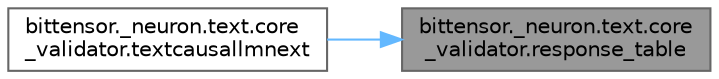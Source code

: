 digraph "bittensor._neuron.text.core_validator.response_table"
{
 // LATEX_PDF_SIZE
  bgcolor="transparent";
  edge [fontname=Helvetica,fontsize=10,labelfontname=Helvetica,labelfontsize=10];
  node [fontname=Helvetica,fontsize=10,shape=box,height=0.2,width=0.4];
  rankdir="RL";
  Node1 [label="bittensor._neuron.text.core\l_validator.response_table",height=0.2,width=0.4,color="gray40", fillcolor="grey60", style="filled", fontcolor="black",tooltip=" "];
  Node1 -> Node2 [dir="back",color="steelblue1",style="solid"];
  Node2 [label="bittensor._neuron.text.core\l_validator.textcausallmnext",height=0.2,width=0.4,color="grey40", fillcolor="white", style="filled",URL="$namespacebittensor_1_1__neuron_1_1text_1_1core__validator.html#ae13e132bc899ab97f56d1243dfdd9628",tooltip=" "];
}
